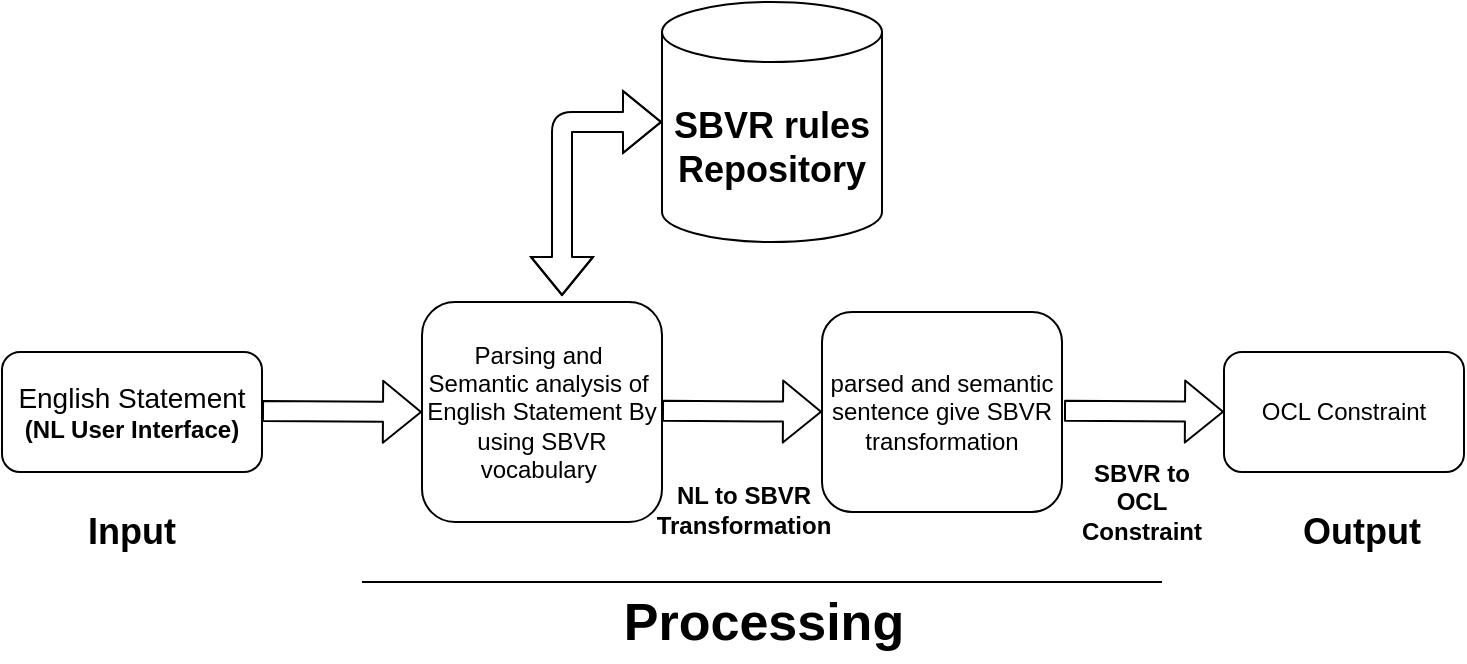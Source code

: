 <mxfile version="13.7.7"><diagram id="shgwODzHANpNwvoQziHR" name="Page-1"><mxGraphModel dx="1021" dy="462" grid="1" gridSize="10" guides="1" tooltips="1" connect="1" arrows="1" fold="1" page="1" pageScale="1" pageWidth="850" pageHeight="1100" background="none" math="0" shadow="0"><root><mxCell id="0"/><mxCell id="1" parent="0"/><mxCell id="8K5kxA17TJr87mef1SNZ-2" value="Parsing and&amp;nbsp; Semantic analysis of&amp;nbsp; English Statement By using SBVR vocabulary&amp;nbsp;" style="rounded=1;whiteSpace=wrap;html=1;" vertex="1" parent="1"><mxGeometry x="240" y="190" width="120" height="110" as="geometry"/></mxCell><mxCell id="8K5kxA17TJr87mef1SNZ-3" value="parsed and semantic sentence give SBVR transformation" style="rounded=1;whiteSpace=wrap;html=1;" vertex="1" parent="1"><mxGeometry x="440" y="195" width="120" height="100" as="geometry"/></mxCell><mxCell id="8K5kxA17TJr87mef1SNZ-4" value="&lt;font&gt;&lt;font style=&quot;font-size: 14px&quot;&gt;English Statement&lt;/font&gt;&lt;br&gt;&lt;/font&gt;&lt;b&gt;(NL User Interface)&lt;/b&gt;" style="rounded=1;whiteSpace=wrap;html=1;" vertex="1" parent="1"><mxGeometry x="30" y="215" width="130" height="60" as="geometry"/></mxCell><mxCell id="8K5kxA17TJr87mef1SNZ-5" value="Input" style="text;html=1;strokeColor=none;fillColor=none;align=center;verticalAlign=middle;whiteSpace=wrap;rounded=0;fontSize=18;fontStyle=1" vertex="1" parent="1"><mxGeometry x="70" y="289" width="50" height="31" as="geometry"/></mxCell><mxCell id="8K5kxA17TJr87mef1SNZ-6" value="&lt;b&gt;Processing&lt;/b&gt;" style="text;html=1;strokeColor=none;fillColor=none;align=center;verticalAlign=middle;whiteSpace=wrap;rounded=0;fontSize=26;" vertex="1" parent="1"><mxGeometry x="301" y="330" width="220" height="40" as="geometry"/></mxCell><mxCell id="8K5kxA17TJr87mef1SNZ-7" value="Output" style="text;html=1;strokeColor=none;fillColor=none;align=center;verticalAlign=middle;whiteSpace=wrap;rounded=0;fontSize=18;fontStyle=1" vertex="1" parent="1"><mxGeometry x="680" y="289" width="60" height="31" as="geometry"/></mxCell><mxCell id="8K5kxA17TJr87mef1SNZ-10" value="OCL Constraint" style="rounded=1;whiteSpace=wrap;html=1;" vertex="1" parent="1"><mxGeometry x="641" y="215" width="120" height="60" as="geometry"/></mxCell><mxCell id="8K5kxA17TJr87mef1SNZ-15" value="&lt;b&gt;NL to SBVR Transformation&lt;/b&gt;" style="text;html=1;strokeColor=none;fillColor=none;align=center;verticalAlign=middle;whiteSpace=wrap;rounded=0;" vertex="1" parent="1"><mxGeometry x="371" y="279" width="60" height="30" as="geometry"/></mxCell><mxCell id="8K5kxA17TJr87mef1SNZ-16" value="&lt;b&gt;SBVR to OCL Constraint&lt;/b&gt;" style="text;html=1;strokeColor=none;fillColor=none;align=center;verticalAlign=middle;whiteSpace=wrap;rounded=0;" vertex="1" parent="1"><mxGeometry x="570" y="275" width="60" height="30" as="geometry"/></mxCell><mxCell id="8K5kxA17TJr87mef1SNZ-18" value="" style="shape=flexArrow;endArrow=classic;html=1;" edge="1" parent="1"><mxGeometry width="50" height="50" relative="1" as="geometry"><mxPoint x="160" y="244.5" as="sourcePoint"/><mxPoint x="240" y="245" as="targetPoint"/></mxGeometry></mxCell><mxCell id="8K5kxA17TJr87mef1SNZ-19" value="" style="shape=flexArrow;endArrow=classic;html=1;" edge="1" parent="1"><mxGeometry width="50" height="50" relative="1" as="geometry"><mxPoint x="561" y="244.41" as="sourcePoint"/><mxPoint x="641" y="244.91" as="targetPoint"/></mxGeometry></mxCell><mxCell id="8K5kxA17TJr87mef1SNZ-20" value="" style="shape=flexArrow;endArrow=classic;html=1;" edge="1" parent="1"><mxGeometry width="50" height="50" relative="1" as="geometry"><mxPoint x="360" y="244.41" as="sourcePoint"/><mxPoint x="440" y="244.91" as="targetPoint"/></mxGeometry></mxCell><mxCell id="8K5kxA17TJr87mef1SNZ-23" value="" style="endArrow=none;html=1;fontSize=26;" edge="1" parent="1"><mxGeometry width="50" height="50" relative="1" as="geometry"><mxPoint x="210" y="330" as="sourcePoint"/><mxPoint x="610" y="330" as="targetPoint"/></mxGeometry></mxCell><mxCell id="8K5kxA17TJr87mef1SNZ-25" value="&lt;span style=&quot;font-weight: 700&quot;&gt;SBVR rules Repository&lt;/span&gt;" style="shape=cylinder3;whiteSpace=wrap;html=1;boundedLbl=1;backgroundOutline=1;size=15;fontSize=18;" vertex="1" parent="1"><mxGeometry x="360" y="40" width="110" height="120" as="geometry"/></mxCell><mxCell id="8K5kxA17TJr87mef1SNZ-38" value="" style="shape=flexArrow;endArrow=classic;startArrow=classic;html=1;fontSize=18;" edge="1" parent="1"><mxGeometry width="50" height="50" relative="1" as="geometry"><mxPoint x="310" y="187" as="sourcePoint"/><mxPoint x="360" y="100" as="targetPoint"/><Array as="points"><mxPoint x="310" y="100"/></Array></mxGeometry></mxCell></root></mxGraphModel></diagram></mxfile>
